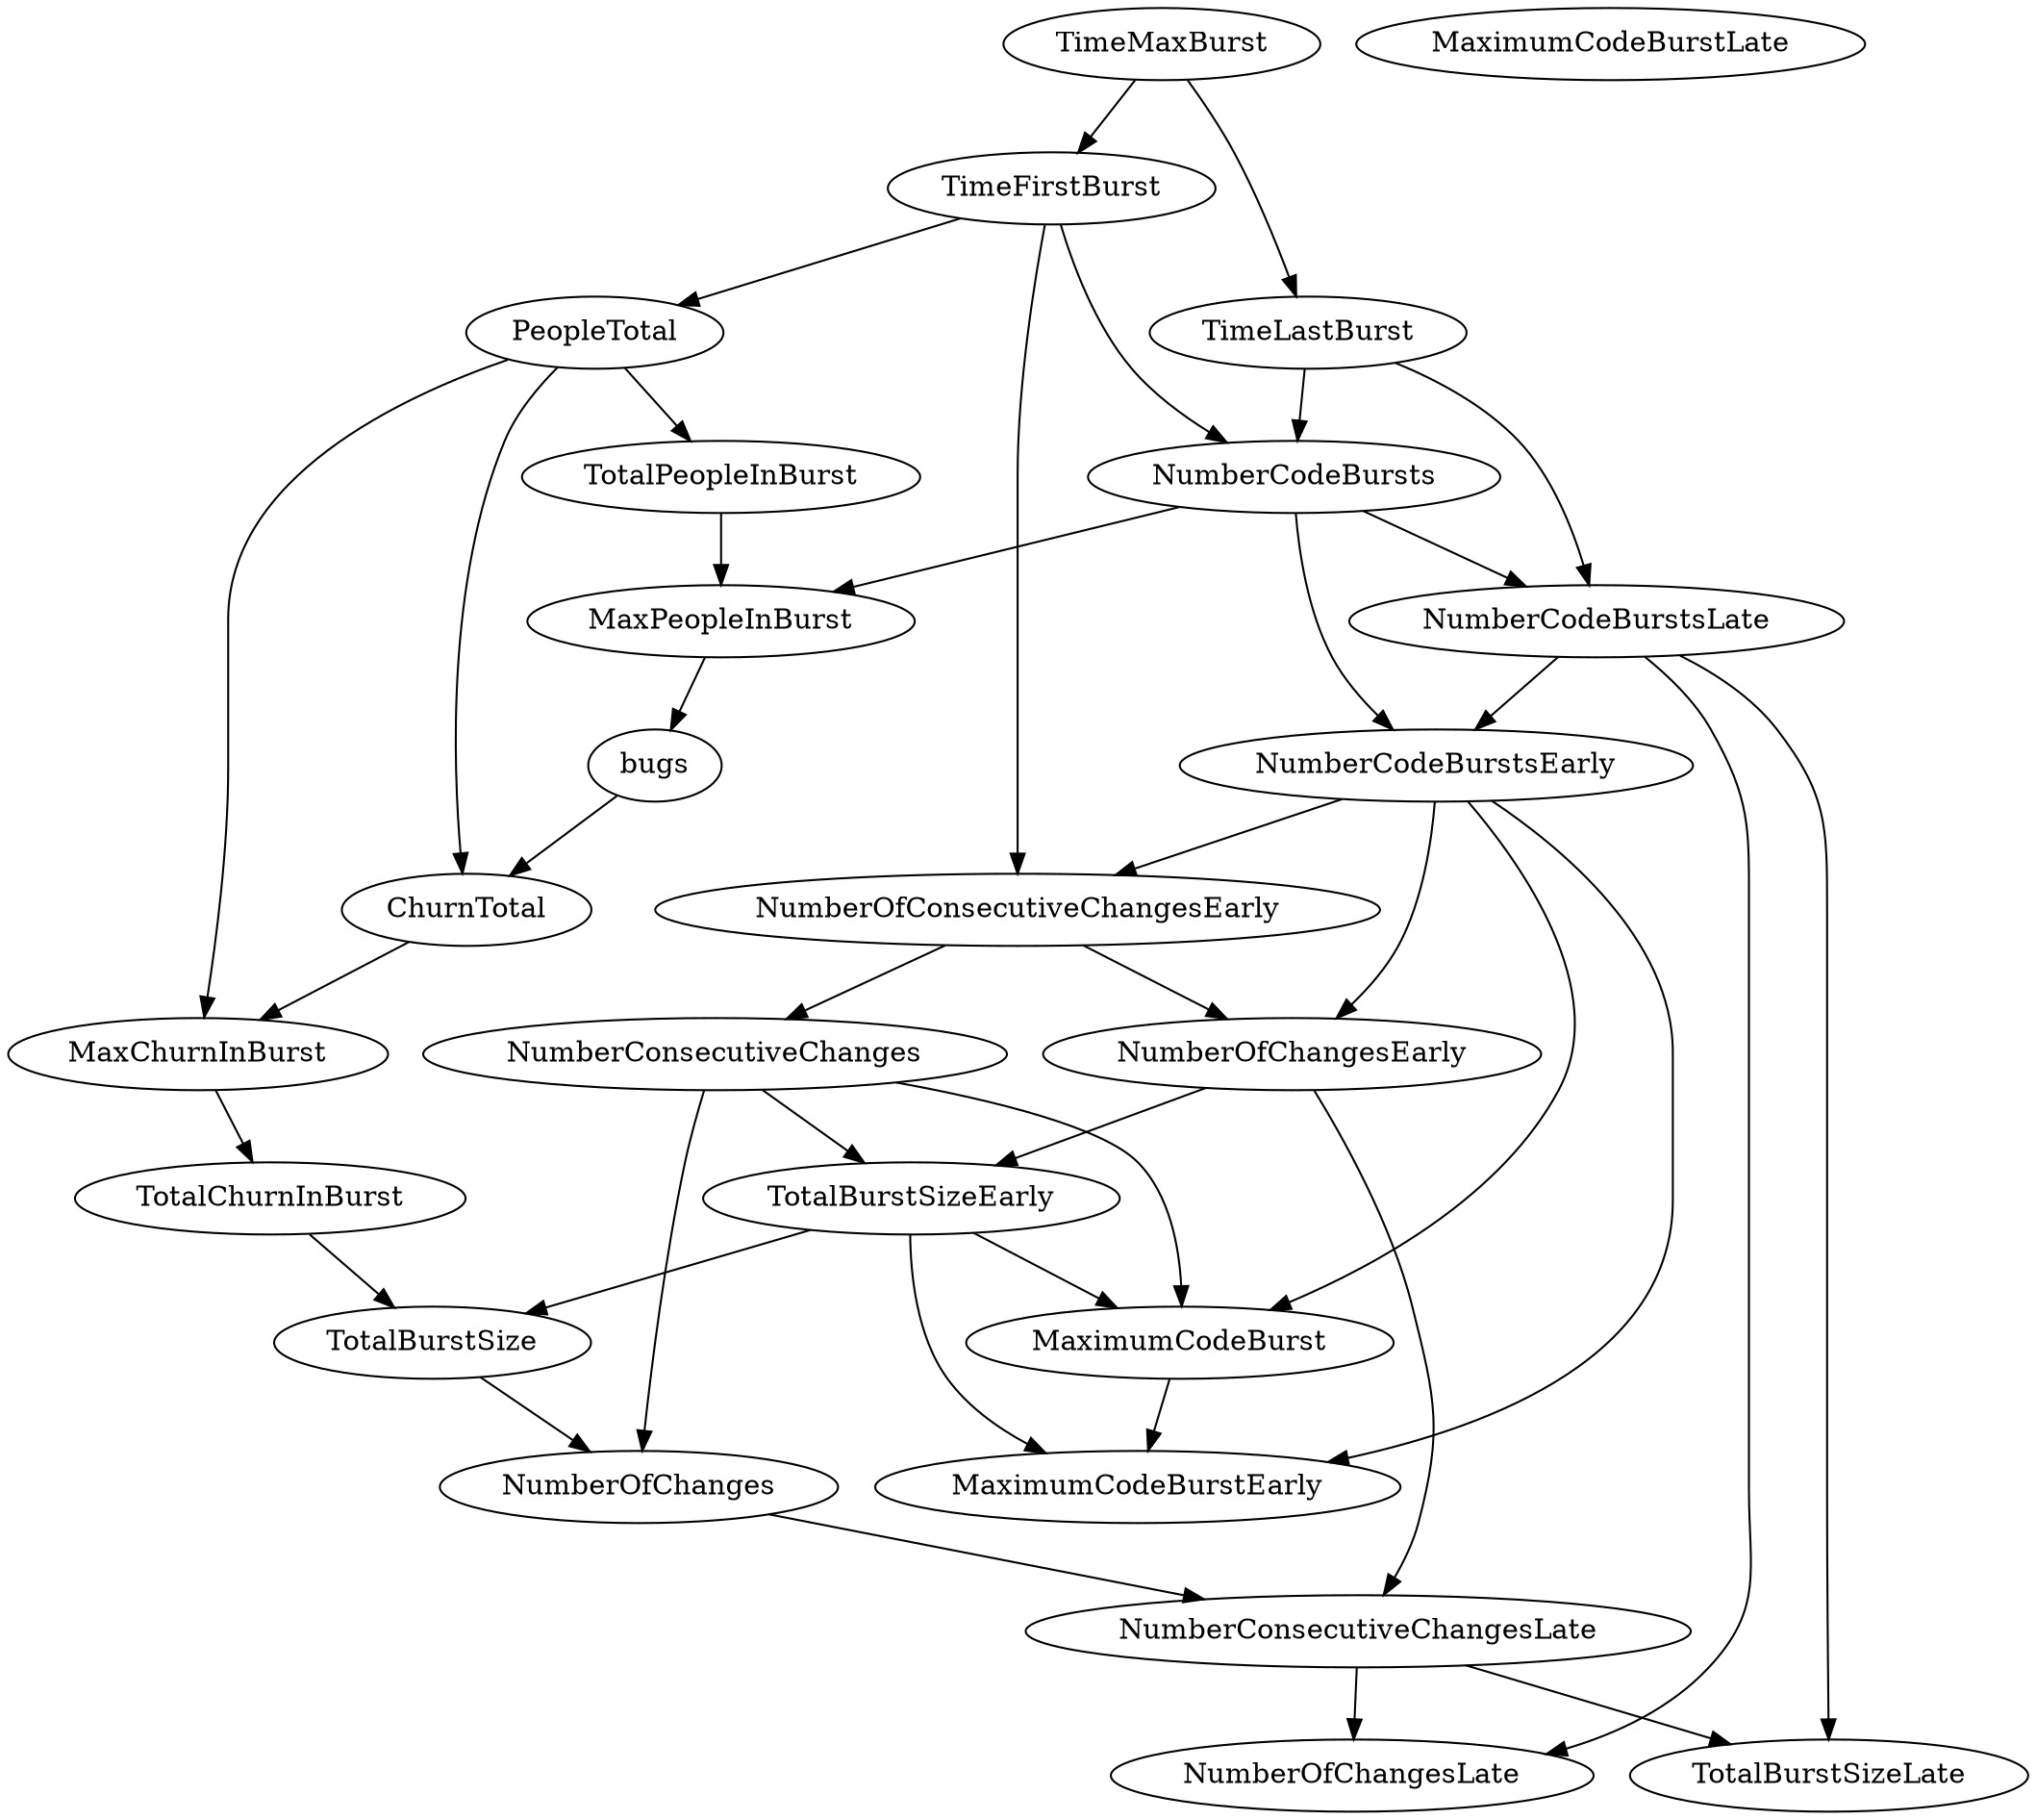 digraph {
   TotalPeopleInBurst;
   MaximumCodeBurstLate;
   NumberOfChanges;
   MaxPeopleInBurst;
   TotalBurstSizeLate;
   NumberCodeBurstsLate;
   NumberOfChangesLate;
   NumberOfChangesEarly;
   MaxChurnInBurst;
   MaximumCodeBurstEarly;
   NumberCodeBurstsEarly;
   TimeFirstBurst;
   TotalChurnInBurst;
   ChurnTotal;
   MaximumCodeBurst;
   NumberOfConsecutiveChangesEarly;
   NumberConsecutiveChangesLate;
   TotalBurstSizeEarly;
   TotalBurstSize;
   TimeMaxBurst;
   NumberConsecutiveChanges;
   TimeLastBurst;
   NumberCodeBursts;
   PeopleTotal;
   bugs;
   TotalPeopleInBurst -> MaxPeopleInBurst;
   NumberOfChanges -> NumberConsecutiveChangesLate;
   MaxPeopleInBurst -> bugs;
   NumberCodeBurstsLate -> TotalBurstSizeLate;
   NumberCodeBurstsLate -> NumberOfChangesLate;
   NumberCodeBurstsLate -> NumberCodeBurstsEarly;
   NumberOfChangesEarly -> NumberConsecutiveChangesLate;
   NumberOfChangesEarly -> TotalBurstSizeEarly;
   MaxChurnInBurst -> TotalChurnInBurst;
   NumberCodeBurstsEarly -> NumberOfChangesEarly;
   NumberCodeBurstsEarly -> MaximumCodeBurstEarly;
   NumberCodeBurstsEarly -> MaximumCodeBurst;
   NumberCodeBurstsEarly -> NumberOfConsecutiveChangesEarly;
   TimeFirstBurst -> NumberOfConsecutiveChangesEarly;
   TimeFirstBurst -> NumberCodeBursts;
   TimeFirstBurst -> PeopleTotal;
   TotalChurnInBurst -> TotalBurstSize;
   ChurnTotal -> MaxChurnInBurst;
   MaximumCodeBurst -> MaximumCodeBurstEarly;
   NumberOfConsecutiveChangesEarly -> NumberOfChangesEarly;
   NumberOfConsecutiveChangesEarly -> NumberConsecutiveChanges;
   NumberConsecutiveChangesLate -> TotalBurstSizeLate;
   NumberConsecutiveChangesLate -> NumberOfChangesLate;
   TotalBurstSizeEarly -> MaximumCodeBurstEarly;
   TotalBurstSizeEarly -> MaximumCodeBurst;
   TotalBurstSizeEarly -> TotalBurstSize;
   TotalBurstSize -> NumberOfChanges;
   TimeMaxBurst -> TimeFirstBurst;
   TimeMaxBurst -> TimeLastBurst;
   NumberConsecutiveChanges -> NumberOfChanges;
   NumberConsecutiveChanges -> MaximumCodeBurst;
   NumberConsecutiveChanges -> TotalBurstSizeEarly;
   TimeLastBurst -> NumberCodeBurstsLate;
   TimeLastBurst -> NumberCodeBursts;
   NumberCodeBursts -> MaxPeopleInBurst;
   NumberCodeBursts -> NumberCodeBurstsLate;
   NumberCodeBursts -> NumberCodeBurstsEarly;
   PeopleTotal -> TotalPeopleInBurst;
   PeopleTotal -> MaxChurnInBurst;
   PeopleTotal -> ChurnTotal;
   bugs -> ChurnTotal;
}
